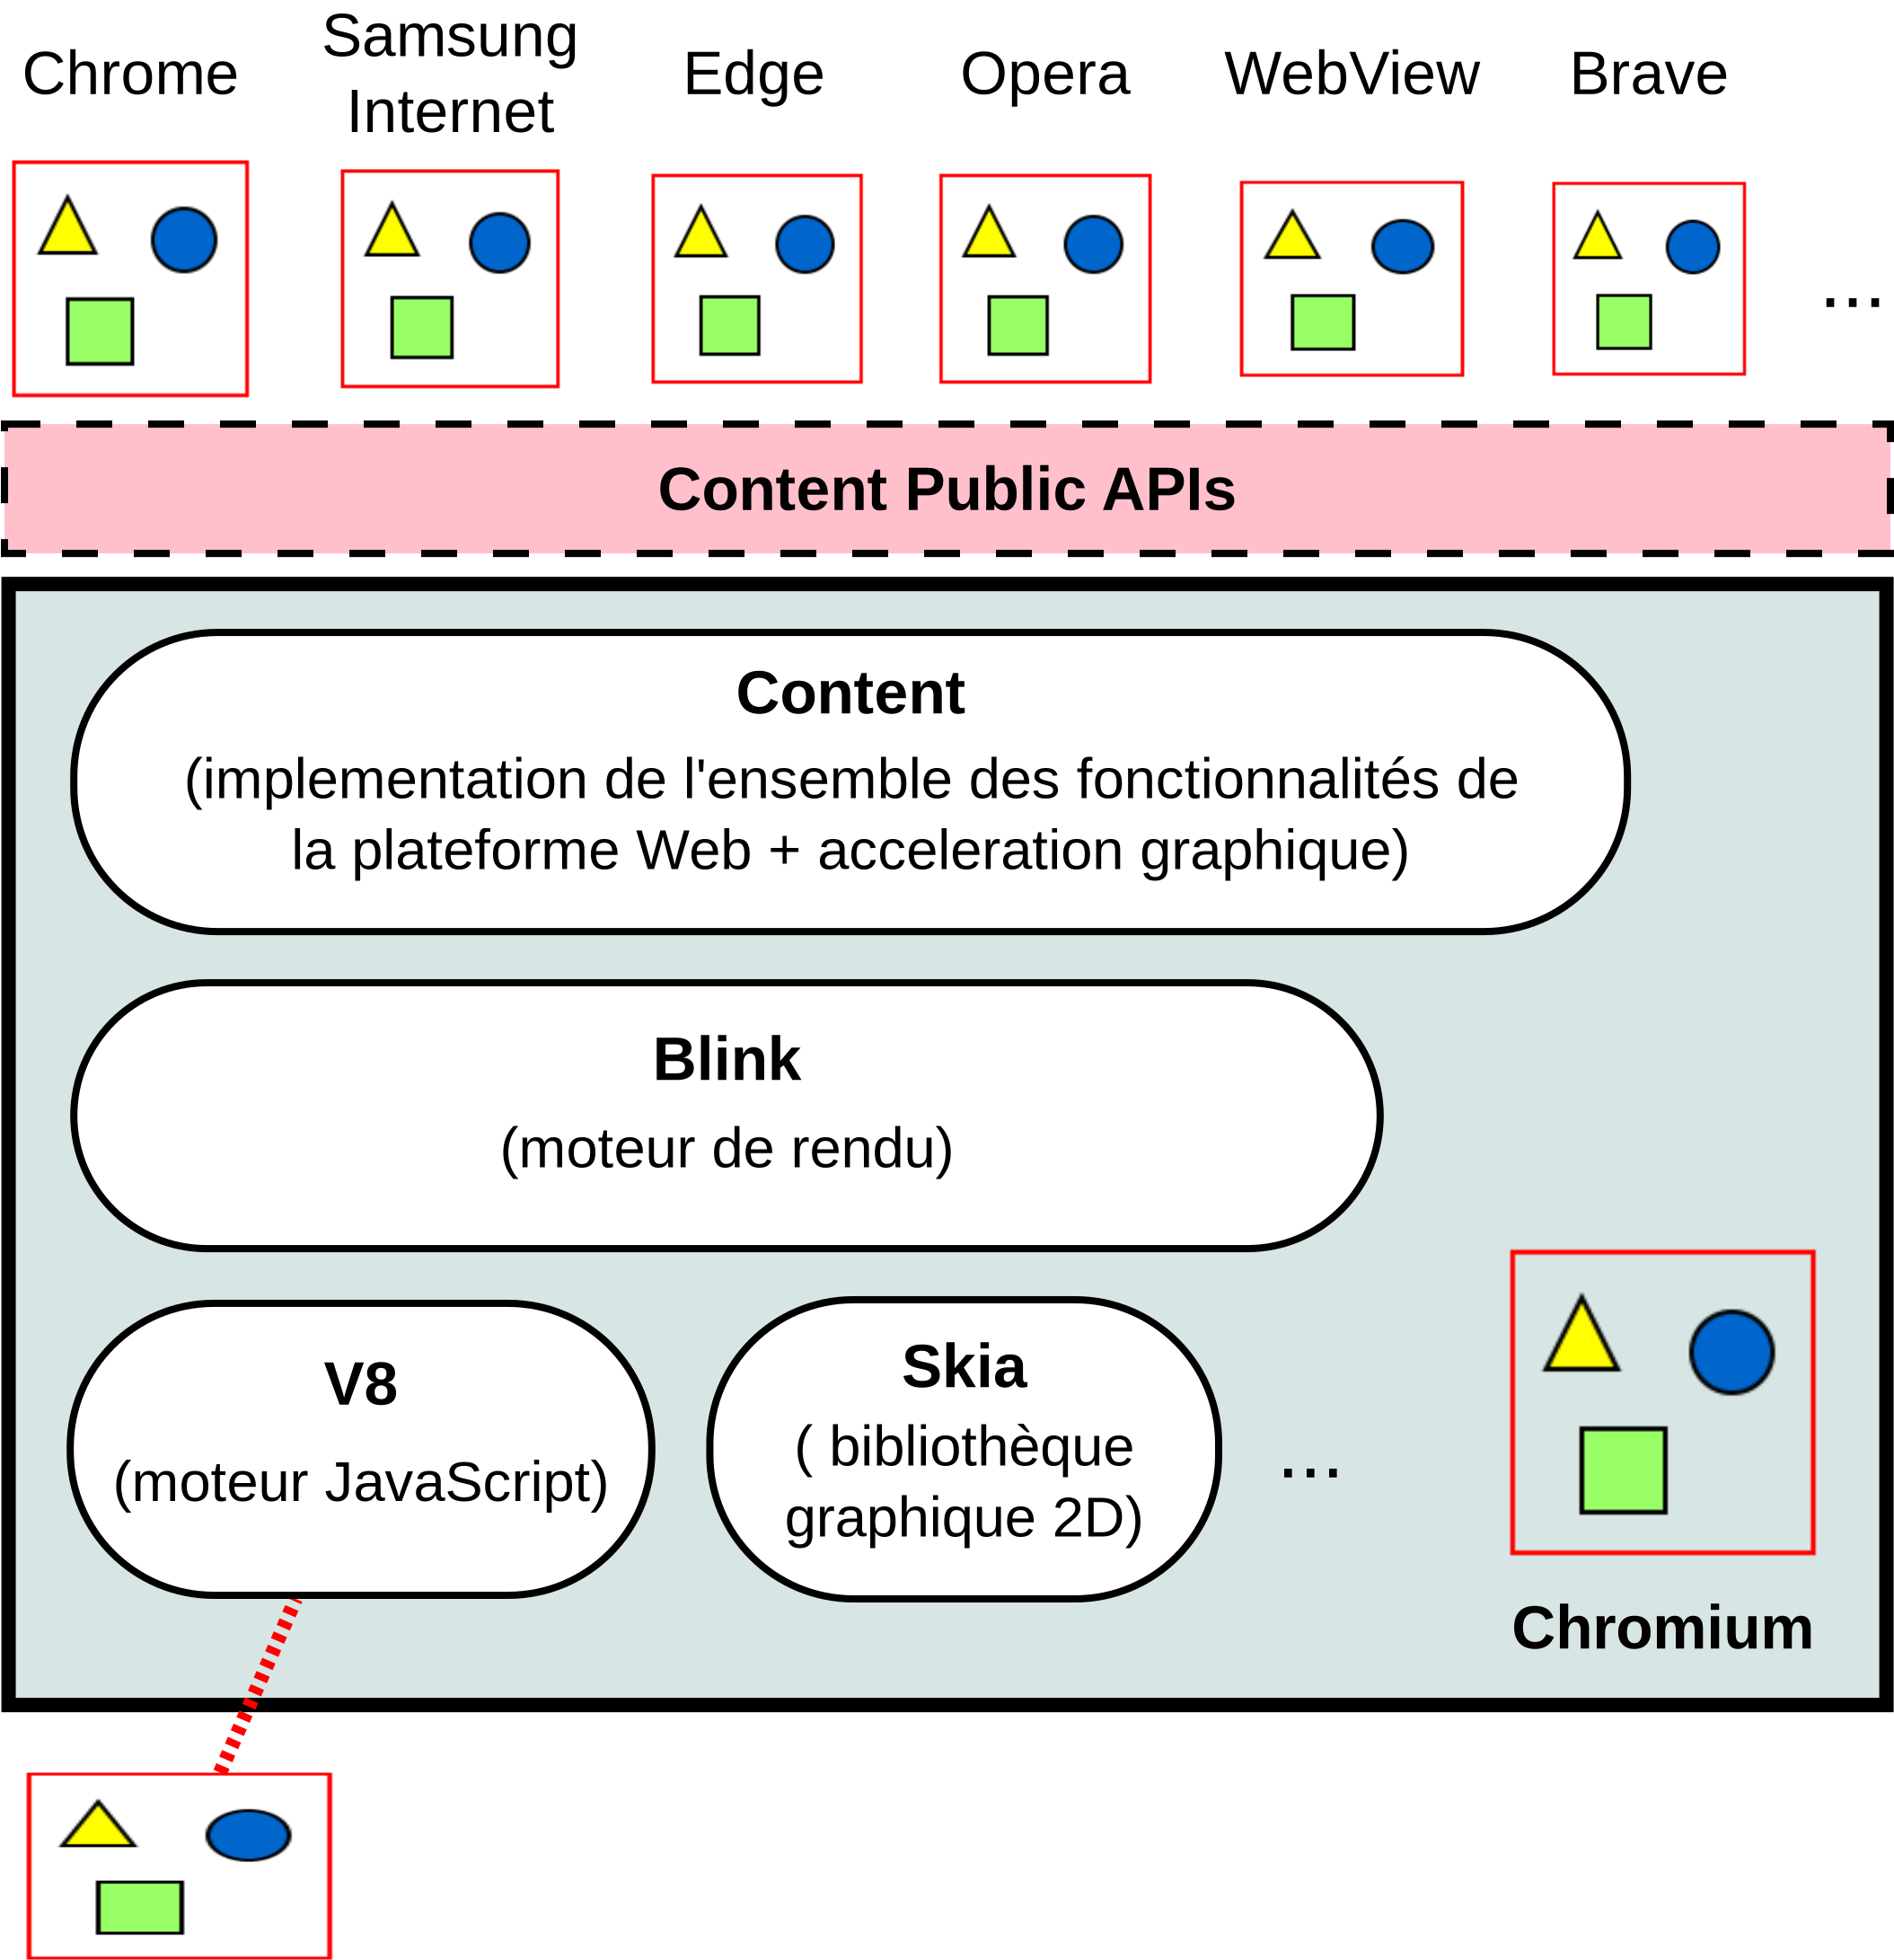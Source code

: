 <?xml version="1.0" encoding="UTF-8"?>
<dia:diagram xmlns:dia="http://www.lysator.liu.se/~alla/dia/">
  <dia:layer name="Background" visible="true" active="true">
    <dia:object type="Standard - Text" version="1" id="O0">
      <dia:attribute name="obj_pos">
        <dia:point val="25.751,19.908"/>
      </dia:attribute>
      <dia:attribute name="obj_bb">
        <dia:rectangle val="25.751,19.328;25.751,20.044"/>
      </dia:attribute>
      <dia:attribute name="text">
        <dia:composite type="text">
          <dia:attribute name="string">
            <dia:string>##</dia:string>
          </dia:attribute>
          <dia:attribute name="font">
            <dia:font family="Liberation Sans" style="0" name="Courier"/>
          </dia:attribute>
          <dia:attribute name="height">
            <dia:real val="0.8"/>
          </dia:attribute>
          <dia:attribute name="pos">
            <dia:point val="25.751,19.908"/>
          </dia:attribute>
          <dia:attribute name="color">
            <dia:color val="#000000"/>
          </dia:attribute>
          <dia:attribute name="alignment">
            <dia:enum val="0"/>
          </dia:attribute>
        </dia:composite>
      </dia:attribute>
      <dia:attribute name="valign">
        <dia:enum val="3"/>
      </dia:attribute>
    </dia:object>
    <dia:object type="Standard - Text" version="1" id="O1">
      <dia:attribute name="obj_pos">
        <dia:point val="14.725,20.65"/>
      </dia:attribute>
      <dia:attribute name="obj_bb">
        <dia:rectangle val="14.725,20.071;14.725,20.786"/>
      </dia:attribute>
      <dia:attribute name="text">
        <dia:composite type="text">
          <dia:attribute name="string">
            <dia:string>##</dia:string>
          </dia:attribute>
          <dia:attribute name="font">
            <dia:font family="Liberation Sans" style="0" name="Courier"/>
          </dia:attribute>
          <dia:attribute name="height">
            <dia:real val="0.8"/>
          </dia:attribute>
          <dia:attribute name="pos">
            <dia:point val="14.725,20.65"/>
          </dia:attribute>
          <dia:attribute name="color">
            <dia:color val="#000000"/>
          </dia:attribute>
          <dia:attribute name="alignment">
            <dia:enum val="0"/>
          </dia:attribute>
        </dia:composite>
      </dia:attribute>
      <dia:attribute name="valign">
        <dia:enum val="3"/>
      </dia:attribute>
    </dia:object>
    <dia:object type="Flowchart - Box" version="0" id="O2">
      <dia:attribute name="obj_pos">
        <dia:point val="13.316,13.55"/>
      </dia:attribute>
      <dia:attribute name="obj_bb">
        <dia:rectangle val="13.216,13.45;39.553,29.25"/>
      </dia:attribute>
      <dia:attribute name="elem_corner">
        <dia:point val="13.316,13.55"/>
      </dia:attribute>
      <dia:attribute name="elem_width">
        <dia:real val="26.138"/>
      </dia:attribute>
      <dia:attribute name="elem_height">
        <dia:real val="15.6"/>
      </dia:attribute>
      <dia:attribute name="border_width">
        <dia:real val="0.2"/>
      </dia:attribute>
      <dia:attribute name="inner_color">
        <dia:color val="#d8e5e5"/>
      </dia:attribute>
      <dia:attribute name="show_background">
        <dia:boolean val="true"/>
      </dia:attribute>
      <dia:attribute name="padding">
        <dia:real val="0.5"/>
      </dia:attribute>
      <dia:attribute name="text">
        <dia:composite type="text">
          <dia:attribute name="string">
            <dia:string>##</dia:string>
          </dia:attribute>
          <dia:attribute name="font">
            <dia:font family="Liberation Sans" style="0" name="Courier"/>
          </dia:attribute>
          <dia:attribute name="height">
            <dia:real val="0.885"/>
          </dia:attribute>
          <dia:attribute name="pos">
            <dia:point val="26.384,21.548"/>
          </dia:attribute>
          <dia:attribute name="color">
            <dia:color val="#000000"/>
          </dia:attribute>
          <dia:attribute name="alignment">
            <dia:enum val="1"/>
          </dia:attribute>
        </dia:composite>
      </dia:attribute>
    </dia:object>
    <dia:object type="Flowchart - Box" version="0" id="O3">
      <dia:attribute name="obj_pos">
        <dia:point val="14.224,14.224"/>
      </dia:attribute>
      <dia:attribute name="obj_bb">
        <dia:rectangle val="14.174,14.174;35.899,18.438"/>
      </dia:attribute>
      <dia:attribute name="elem_corner">
        <dia:point val="14.224,14.224"/>
      </dia:attribute>
      <dia:attribute name="elem_width">
        <dia:real val="21.625"/>
      </dia:attribute>
      <dia:attribute name="elem_height">
        <dia:real val="4.163"/>
      </dia:attribute>
      <dia:attribute name="border_width">
        <dia:real val="0.1"/>
      </dia:attribute>
      <dia:attribute name="show_background">
        <dia:boolean val="true"/>
      </dia:attribute>
      <dia:attribute name="corner_radius">
        <dia:real val="2"/>
      </dia:attribute>
      <dia:attribute name="padding">
        <dia:real val="0.5"/>
      </dia:attribute>
      <dia:attribute name="text">
        <dia:composite type="text">
          <dia:attribute name="string">
            <dia:string>#
(implementation de l'ensemble des fonctionnalités de
la plateforme Web + acceleration graphique)#</dia:string>
          </dia:attribute>
          <dia:attribute name="font">
            <dia:font family="Liberation Sans" style="0" name="Courier"/>
          </dia:attribute>
          <dia:attribute name="height">
            <dia:real val="0.988"/>
          </dia:attribute>
          <dia:attribute name="pos">
            <dia:point val="25.036,15.54"/>
          </dia:attribute>
          <dia:attribute name="color">
            <dia:color val="#000000"/>
          </dia:attribute>
          <dia:attribute name="alignment">
            <dia:enum val="1"/>
          </dia:attribute>
        </dia:composite>
      </dia:attribute>
    </dia:object>
    <dia:object type="Flowchart - Box" version="0" id="O4">
      <dia:attribute name="obj_pos">
        <dia:point val="14.224,19.099"/>
      </dia:attribute>
      <dia:attribute name="obj_bb">
        <dia:rectangle val="14.174,19.049;32.456,22.849"/>
      </dia:attribute>
      <dia:attribute name="elem_corner">
        <dia:point val="14.224,19.099"/>
      </dia:attribute>
      <dia:attribute name="elem_width">
        <dia:real val="18.183"/>
      </dia:attribute>
      <dia:attribute name="elem_height">
        <dia:real val="3.7"/>
      </dia:attribute>
      <dia:attribute name="border_width">
        <dia:real val="0.1"/>
      </dia:attribute>
      <dia:attribute name="show_background">
        <dia:boolean val="true"/>
      </dia:attribute>
      <dia:attribute name="corner_radius">
        <dia:real val="2"/>
      </dia:attribute>
      <dia:attribute name="padding">
        <dia:real val="0.5"/>
      </dia:attribute>
      <dia:attribute name="text">
        <dia:composite type="text">
          <dia:attribute name="string">
            <dia:string>#
(moteur de rendu)#</dia:string>
          </dia:attribute>
          <dia:attribute name="font">
            <dia:font family="Liberation Sans" style="0" name="Courier"/>
          </dia:attribute>
          <dia:attribute name="height">
            <dia:real val="0.988"/>
          </dia:attribute>
          <dia:attribute name="pos">
            <dia:point val="23.315,20.677"/>
          </dia:attribute>
          <dia:attribute name="color">
            <dia:color val="#000000"/>
          </dia:attribute>
          <dia:attribute name="alignment">
            <dia:enum val="1"/>
          </dia:attribute>
        </dia:composite>
      </dia:attribute>
    </dia:object>
    <dia:object type="Standard - Text" version="1" id="O5">
      <dia:attribute name="obj_pos">
        <dia:point val="26.384,21.35"/>
      </dia:attribute>
      <dia:attribute name="obj_bb">
        <dia:rectangle val="26.384,20.771;26.384,21.486"/>
      </dia:attribute>
      <dia:attribute name="text">
        <dia:composite type="text">
          <dia:attribute name="string">
            <dia:string>##</dia:string>
          </dia:attribute>
          <dia:attribute name="font">
            <dia:font family="Liberation Sans" style="0" name="Courier"/>
          </dia:attribute>
          <dia:attribute name="height">
            <dia:real val="0.8"/>
          </dia:attribute>
          <dia:attribute name="pos">
            <dia:point val="26.384,21.35"/>
          </dia:attribute>
          <dia:attribute name="color">
            <dia:color val="#000000"/>
          </dia:attribute>
          <dia:attribute name="alignment">
            <dia:enum val="0"/>
          </dia:attribute>
        </dia:composite>
      </dia:attribute>
      <dia:attribute name="valign">
        <dia:enum val="3"/>
      </dia:attribute>
      <dia:connections>
        <dia:connection handle="0" to="O2" connection="16"/>
      </dia:connections>
    </dia:object>
    <dia:object type="Standard - Text" version="1" id="O6">
      <dia:attribute name="obj_pos">
        <dia:point val="26.384,21.35"/>
      </dia:attribute>
      <dia:attribute name="obj_bb">
        <dia:rectangle val="26.384,20.771;26.384,21.486"/>
      </dia:attribute>
      <dia:attribute name="text">
        <dia:composite type="text">
          <dia:attribute name="string">
            <dia:string>##</dia:string>
          </dia:attribute>
          <dia:attribute name="font">
            <dia:font family="Liberation Sans" style="0" name="Courier"/>
          </dia:attribute>
          <dia:attribute name="height">
            <dia:real val="0.8"/>
          </dia:attribute>
          <dia:attribute name="pos">
            <dia:point val="26.384,21.35"/>
          </dia:attribute>
          <dia:attribute name="color">
            <dia:color val="#000000"/>
          </dia:attribute>
          <dia:attribute name="alignment">
            <dia:enum val="0"/>
          </dia:attribute>
        </dia:composite>
      </dia:attribute>
      <dia:attribute name="valign">
        <dia:enum val="3"/>
      </dia:attribute>
      <dia:connections>
        <dia:connection handle="0" to="O2" connection="16"/>
      </dia:connections>
    </dia:object>
    <dia:object type="Standard - Text" version="1" id="O7">
      <dia:attribute name="obj_pos">
        <dia:point val="26.384,21.35"/>
      </dia:attribute>
      <dia:attribute name="obj_bb">
        <dia:rectangle val="26.384,20.771;26.384,21.486"/>
      </dia:attribute>
      <dia:attribute name="text">
        <dia:composite type="text">
          <dia:attribute name="string">
            <dia:string>##</dia:string>
          </dia:attribute>
          <dia:attribute name="font">
            <dia:font family="Liberation Sans" style="0" name="Courier"/>
          </dia:attribute>
          <dia:attribute name="height">
            <dia:real val="0.8"/>
          </dia:attribute>
          <dia:attribute name="pos">
            <dia:point val="26.384,21.35"/>
          </dia:attribute>
          <dia:attribute name="color">
            <dia:color val="#000000"/>
          </dia:attribute>
          <dia:attribute name="alignment">
            <dia:enum val="0"/>
          </dia:attribute>
        </dia:composite>
      </dia:attribute>
      <dia:attribute name="valign">
        <dia:enum val="3"/>
      </dia:attribute>
      <dia:connections>
        <dia:connection handle="0" to="O2" connection="16"/>
      </dia:connections>
    </dia:object>
    <dia:object type="Standard - Text" version="1" id="O8">
      <dia:attribute name="obj_pos">
        <dia:point val="36.343,28.363"/>
      </dia:attribute>
      <dia:attribute name="obj_bb">
        <dia:rectangle val="34.225,27.596;38.46,28.542"/>
      </dia:attribute>
      <dia:attribute name="text">
        <dia:composite type="text">
          <dia:attribute name="string">
            <dia:string>#Chromium#</dia:string>
          </dia:attribute>
          <dia:attribute name="font">
            <dia:font family="Liberation Sans" style="80" name="Courier"/>
          </dia:attribute>
          <dia:attribute name="height">
            <dia:real val="1.058"/>
          </dia:attribute>
          <dia:attribute name="pos">
            <dia:point val="36.343,28.363"/>
          </dia:attribute>
          <dia:attribute name="color">
            <dia:color val="#000000"/>
          </dia:attribute>
          <dia:attribute name="alignment">
            <dia:enum val="1"/>
          </dia:attribute>
        </dia:composite>
      </dia:attribute>
      <dia:attribute name="valign">
        <dia:enum val="3"/>
      </dia:attribute>
    </dia:object>
    <dia:object type="Standard - Image" version="0" id="O9">
      <dia:attribute name="obj_pos">
        <dia:point val="34.218,22.815"/>
      </dia:attribute>
      <dia:attribute name="obj_bb">
        <dia:rectangle val="34.167,22.765;38.517,27.115"/>
      </dia:attribute>
      <dia:attribute name="elem_corner">
        <dia:point val="34.218,22.815"/>
      </dia:attribute>
      <dia:attribute name="elem_width">
        <dia:real val="4.25"/>
      </dia:attribute>
      <dia:attribute name="elem_height">
        <dia:real val="4.25"/>
      </dia:attribute>
      <dia:attribute name="draw_border">
        <dia:boolean val="false"/>
      </dia:attribute>
      <dia:attribute name="keep_aspect">
        <dia:boolean val="true"/>
      </dia:attribute>
      <dia:attribute name="file">
        <dia:string>#/home/noel/Images/Chromium_Material_Icon.png#</dia:string>
      </dia:attribute>
    </dia:object>
    <dia:object type="Standard - Line" version="0" id="O10">
      <dia:attribute name="obj_pos">
        <dia:point val="16.303,29.992"/>
      </dia:attribute>
      <dia:attribute name="obj_bb">
        <dia:rectangle val="16.171,27.542;17.445,30.124"/>
      </dia:attribute>
      <dia:attribute name="conn_endpoints">
        <dia:point val="16.303,29.992"/>
        <dia:point val="17.314,27.674"/>
      </dia:attribute>
      <dia:attribute name="numcp">
        <dia:int val="1"/>
      </dia:attribute>
      <dia:attribute name="line_color">
        <dia:color val="#ff0000"/>
      </dia:attribute>
      <dia:attribute name="line_width">
        <dia:real val="0.2"/>
      </dia:attribute>
      <dia:attribute name="line_style">
        <dia:enum val="4"/>
      </dia:attribute>
      <dia:connections>
        <dia:connection handle="0" to="O14" connection="8"/>
        <dia:connection handle="1" to="O11" connection="16"/>
      </dia:connections>
    </dia:object>
    <dia:object type="Flowchart - Box" version="0" id="O11">
      <dia:attribute name="obj_pos">
        <dia:point val="14.174,23.56"/>
      </dia:attribute>
      <dia:attribute name="obj_bb">
        <dia:rectangle val="14.124,23.51;22.319,27.673"/>
      </dia:attribute>
      <dia:attribute name="elem_corner">
        <dia:point val="14.174,23.56"/>
      </dia:attribute>
      <dia:attribute name="elem_width">
        <dia:real val="8.095"/>
      </dia:attribute>
      <dia:attribute name="elem_height">
        <dia:real val="4.063"/>
      </dia:attribute>
      <dia:attribute name="border_width">
        <dia:real val="0.1"/>
      </dia:attribute>
      <dia:attribute name="show_background">
        <dia:boolean val="true"/>
      </dia:attribute>
      <dia:attribute name="corner_radius">
        <dia:real val="2"/>
      </dia:attribute>
      <dia:attribute name="padding">
        <dia:real val="0.5"/>
      </dia:attribute>
      <dia:attribute name="text">
        <dia:composite type="text">
          <dia:attribute name="string">
            <dia:string>#
(moteur JavaScript)#</dia:string>
          </dia:attribute>
          <dia:attribute name="font">
            <dia:font family="Liberation Sans" style="0" name="Courier"/>
          </dia:attribute>
          <dia:attribute name="height">
            <dia:real val="0.988"/>
          </dia:attribute>
          <dia:attribute name="pos">
            <dia:point val="18.221,25.319"/>
          </dia:attribute>
          <dia:attribute name="color">
            <dia:color val="#000000"/>
          </dia:attribute>
          <dia:attribute name="alignment">
            <dia:enum val="1"/>
          </dia:attribute>
        </dia:composite>
      </dia:attribute>
    </dia:object>
    <dia:object type="Flowchart - Box" version="0" id="O12">
      <dia:attribute name="obj_pos">
        <dia:point val="23.077,23.51"/>
      </dia:attribute>
      <dia:attribute name="obj_bb">
        <dia:rectangle val="23.027,23.46;30.209,27.723"/>
      </dia:attribute>
      <dia:attribute name="elem_corner">
        <dia:point val="23.077,23.51"/>
      </dia:attribute>
      <dia:attribute name="elem_width">
        <dia:real val="7.082"/>
      </dia:attribute>
      <dia:attribute name="elem_height">
        <dia:real val="4.163"/>
      </dia:attribute>
      <dia:attribute name="border_width">
        <dia:real val="0.1"/>
      </dia:attribute>
      <dia:attribute name="show_background">
        <dia:boolean val="true"/>
      </dia:attribute>
      <dia:attribute name="corner_radius">
        <dia:real val="2"/>
      </dia:attribute>
      <dia:attribute name="padding">
        <dia:real val="0.5"/>
      </dia:attribute>
      <dia:attribute name="text">
        <dia:composite type="text">
          <dia:attribute name="string">
            <dia:string>#
( bibliothèque
graphique 2D)#</dia:string>
          </dia:attribute>
          <dia:attribute name="font">
            <dia:font family="Liberation Sans" style="0" name="Courier"/>
          </dia:attribute>
          <dia:attribute name="height">
            <dia:real val="0.988"/>
          </dia:attribute>
          <dia:attribute name="pos">
            <dia:point val="26.618,24.825"/>
          </dia:attribute>
          <dia:attribute name="color">
            <dia:color val="#000000"/>
          </dia:attribute>
          <dia:attribute name="alignment">
            <dia:enum val="1"/>
          </dia:attribute>
        </dia:composite>
      </dia:attribute>
    </dia:object>
    <dia:object type="Standard - Text" version="1" id="O13">
      <dia:attribute name="obj_pos">
        <dia:point val="30.968,25.983"/>
      </dia:attribute>
      <dia:attribute name="obj_bb">
        <dia:rectangle val="30.968,24.961;31.905,26.222"/>
      </dia:attribute>
      <dia:attribute name="text">
        <dia:composite type="text">
          <dia:attribute name="string">
            <dia:string>#...#</dia:string>
          </dia:attribute>
          <dia:attribute name="font">
            <dia:font family="Liberation Sans" style="0" name="Courier"/>
          </dia:attribute>
          <dia:attribute name="height">
            <dia:real val="1.411"/>
          </dia:attribute>
          <dia:attribute name="pos">
            <dia:point val="30.968,25.983"/>
          </dia:attribute>
          <dia:attribute name="color">
            <dia:color val="#000000"/>
          </dia:attribute>
          <dia:attribute name="alignment">
            <dia:enum val="0"/>
          </dia:attribute>
        </dia:composite>
      </dia:attribute>
      <dia:attribute name="valign">
        <dia:enum val="3"/>
      </dia:attribute>
    </dia:object>
    <dia:object type="Standard - Image" version="0" id="O14">
      <dia:attribute name="obj_pos">
        <dia:point val="13.568,30.091"/>
      </dia:attribute>
      <dia:attribute name="obj_bb">
        <dia:rectangle val="13.518,30.041;17.867,32.742"/>
      </dia:attribute>
      <dia:attribute name="elem_corner">
        <dia:point val="13.568,30.091"/>
      </dia:attribute>
      <dia:attribute name="elem_width">
        <dia:real val="4.25"/>
      </dia:attribute>
      <dia:attribute name="elem_height">
        <dia:real val="2.6"/>
      </dia:attribute>
      <dia:attribute name="draw_border">
        <dia:boolean val="false"/>
      </dia:attribute>
      <dia:attribute name="keep_aspect">
        <dia:boolean val="true"/>
      </dia:attribute>
      <dia:attribute name="file">
        <dia:string>#/home/noel/Images/Node.js_logo.svg#</dia:string>
      </dia:attribute>
    </dia:object>
    <dia:object type="Standard - Text" version="1" id="O15">
      <dia:attribute name="obj_pos">
        <dia:point val="23.439,15.35"/>
      </dia:attribute>
      <dia:attribute name="obj_bb">
        <dia:rectangle val="23.439,14.584;26.639,15.529"/>
      </dia:attribute>
      <dia:attribute name="text">
        <dia:composite type="text">
          <dia:attribute name="string">
            <dia:string>#Content#</dia:string>
          </dia:attribute>
          <dia:attribute name="font">
            <dia:font family="Liberation Sans" style="80" name="Courier"/>
          </dia:attribute>
          <dia:attribute name="height">
            <dia:real val="1.058"/>
          </dia:attribute>
          <dia:attribute name="pos">
            <dia:point val="23.439,15.35"/>
          </dia:attribute>
          <dia:attribute name="color">
            <dia:color val="#000000"/>
          </dia:attribute>
          <dia:attribute name="alignment">
            <dia:enum val="0"/>
          </dia:attribute>
        </dia:composite>
      </dia:attribute>
      <dia:attribute name="valign">
        <dia:enum val="3"/>
      </dia:attribute>
    </dia:object>
    <dia:object type="Standard - Text" version="1" id="O16">
      <dia:attribute name="obj_pos">
        <dia:point val="22.28,20.45"/>
      </dia:attribute>
      <dia:attribute name="obj_bb">
        <dia:rectangle val="22.28,19.683;24.35,20.629"/>
      </dia:attribute>
      <dia:attribute name="text">
        <dia:composite type="text">
          <dia:attribute name="string">
            <dia:string>#Blink#</dia:string>
          </dia:attribute>
          <dia:attribute name="font">
            <dia:font family="Liberation Sans" style="80" name="Courier"/>
          </dia:attribute>
          <dia:attribute name="height">
            <dia:real val="1.058"/>
          </dia:attribute>
          <dia:attribute name="pos">
            <dia:point val="22.28,20.45"/>
          </dia:attribute>
          <dia:attribute name="color">
            <dia:color val="#000000"/>
          </dia:attribute>
          <dia:attribute name="alignment">
            <dia:enum val="0"/>
          </dia:attribute>
        </dia:composite>
      </dia:attribute>
      <dia:attribute name="valign">
        <dia:enum val="3"/>
      </dia:attribute>
    </dia:object>
    <dia:object type="Standard - Text" version="1" id="O17">
      <dia:attribute name="obj_pos">
        <dia:point val="17.704,24.971"/>
      </dia:attribute>
      <dia:attribute name="obj_bb">
        <dia:rectangle val="17.704,24.205;18.739,25.151"/>
      </dia:attribute>
      <dia:attribute name="text">
        <dia:composite type="text">
          <dia:attribute name="string">
            <dia:string>#V8#</dia:string>
          </dia:attribute>
          <dia:attribute name="font">
            <dia:font family="Liberation Sans" style="80" name="Courier"/>
          </dia:attribute>
          <dia:attribute name="height">
            <dia:real val="1.058"/>
          </dia:attribute>
          <dia:attribute name="pos">
            <dia:point val="17.704,24.971"/>
          </dia:attribute>
          <dia:attribute name="color">
            <dia:color val="#000000"/>
          </dia:attribute>
          <dia:attribute name="alignment">
            <dia:enum val="0"/>
          </dia:attribute>
        </dia:composite>
      </dia:attribute>
      <dia:attribute name="valign">
        <dia:enum val="3"/>
      </dia:attribute>
    </dia:object>
    <dia:object type="Standard - Text" version="1" id="O18">
      <dia:attribute name="obj_pos">
        <dia:point val="25.748,24.727"/>
      </dia:attribute>
      <dia:attribute name="obj_bb">
        <dia:rectangle val="25.748,23.96;27.488,24.906"/>
      </dia:attribute>
      <dia:attribute name="text">
        <dia:composite type="text">
          <dia:attribute name="string">
            <dia:string>#Skia#</dia:string>
          </dia:attribute>
          <dia:attribute name="font">
            <dia:font family="Liberation Sans" style="80" name="Courier"/>
          </dia:attribute>
          <dia:attribute name="height">
            <dia:real val="1.058"/>
          </dia:attribute>
          <dia:attribute name="pos">
            <dia:point val="25.748,24.727"/>
          </dia:attribute>
          <dia:attribute name="color">
            <dia:color val="#000000"/>
          </dia:attribute>
          <dia:attribute name="alignment">
            <dia:enum val="0"/>
          </dia:attribute>
        </dia:composite>
      </dia:attribute>
      <dia:attribute name="valign">
        <dia:enum val="3"/>
      </dia:attribute>
    </dia:object>
    <dia:group>
      <dia:object type="Standard - Box" version="0" id="O19">
        <dia:attribute name="obj_pos">
          <dia:point val="13.259,11.325"/>
        </dia:attribute>
        <dia:attribute name="obj_bb">
          <dia:rectangle val="13.209,11.275;39.559,13.175"/>
        </dia:attribute>
        <dia:attribute name="elem_corner">
          <dia:point val="13.259,11.325"/>
        </dia:attribute>
        <dia:attribute name="elem_width">
          <dia:real val="26.25"/>
        </dia:attribute>
        <dia:attribute name="elem_height">
          <dia:real val="1.8"/>
        </dia:attribute>
        <dia:attribute name="border_width">
          <dia:real val="0.1"/>
        </dia:attribute>
        <dia:attribute name="inner_color">
          <dia:color val="#ffc0cb"/>
        </dia:attribute>
        <dia:attribute name="show_background">
          <dia:boolean val="true"/>
        </dia:attribute>
        <dia:attribute name="line_style">
          <dia:enum val="1"/>
        </dia:attribute>
        <dia:attribute name="dashlength">
          <dia:real val="0.5"/>
        </dia:attribute>
      </dia:object>
      <dia:object type="Standard - Text" version="1" id="O20">
        <dia:attribute name="obj_pos">
          <dia:point val="26.384,12.518"/>
        </dia:attribute>
        <dia:attribute name="obj_bb">
          <dia:rectangle val="22.353,11.752;30.416,12.698"/>
        </dia:attribute>
        <dia:attribute name="text">
          <dia:composite type="text">
            <dia:attribute name="string">
              <dia:string>#Content Public APIs#</dia:string>
            </dia:attribute>
            <dia:attribute name="font">
              <dia:font family="Liberation Sans" style="80" name="Courier"/>
            </dia:attribute>
            <dia:attribute name="height">
              <dia:real val="1.058"/>
            </dia:attribute>
            <dia:attribute name="pos">
              <dia:point val="26.384,12.518"/>
            </dia:attribute>
            <dia:attribute name="color">
              <dia:color val="#000000"/>
            </dia:attribute>
            <dia:attribute name="alignment">
              <dia:enum val="1"/>
            </dia:attribute>
          </dia:composite>
        </dia:attribute>
        <dia:attribute name="valign">
          <dia:enum val="3"/>
        </dia:attribute>
      </dia:object>
    </dia:group>
    <dia:group>
      <dia:object type="Standard - Text" version="1" id="O21">
        <dia:attribute name="obj_pos">
          <dia:point val="38.516,9.694"/>
        </dia:attribute>
        <dia:attribute name="obj_bb">
          <dia:rectangle val="38.516,8.672;39.453,9.933"/>
        </dia:attribute>
        <dia:attribute name="text">
          <dia:composite type="text">
            <dia:attribute name="string">
              <dia:string>#...#</dia:string>
            </dia:attribute>
            <dia:attribute name="font">
              <dia:font family="Liberation Sans" style="0" name="Courier"/>
            </dia:attribute>
            <dia:attribute name="height">
              <dia:real val="1.411"/>
            </dia:attribute>
            <dia:attribute name="pos">
              <dia:point val="38.516,9.694"/>
            </dia:attribute>
            <dia:attribute name="color">
              <dia:color val="#000000"/>
            </dia:attribute>
            <dia:attribute name="alignment">
              <dia:enum val="0"/>
            </dia:attribute>
          </dia:composite>
        </dia:attribute>
        <dia:attribute name="valign">
          <dia:enum val="3"/>
        </dia:attribute>
      </dia:object>
      <dia:group>
        <dia:object type="Standard - Image" version="0" id="O22">
          <dia:attribute name="obj_pos">
            <dia:point val="13.366,7.655"/>
          </dia:attribute>
          <dia:attribute name="obj_bb">
            <dia:rectangle val="13.316,7.605;16.711,11"/>
          </dia:attribute>
          <dia:attribute name="elem_corner">
            <dia:point val="13.366,7.655"/>
          </dia:attribute>
          <dia:attribute name="elem_width">
            <dia:real val="3.295"/>
          </dia:attribute>
          <dia:attribute name="elem_height">
            <dia:real val="3.295"/>
          </dia:attribute>
          <dia:attribute name="draw_border">
            <dia:boolean val="false"/>
          </dia:attribute>
          <dia:attribute name="keep_aspect">
            <dia:boolean val="true"/>
          </dia:attribute>
          <dia:attribute name="file">
            <dia:string>#/home/noel/Images/Google_Chrome_icon_(September_2014).svg#</dia:string>
          </dia:attribute>
        </dia:object>
        <dia:object type="Standard - Text" version="1" id="O23">
          <dia:attribute name="obj_pos">
            <dia:point val="15.013,6.732"/>
          </dia:attribute>
          <dia:attribute name="obj_bb">
            <dia:rectangle val="13.508,5.966;16.518,6.912"/>
          </dia:attribute>
          <dia:attribute name="text">
            <dia:composite type="text">
              <dia:attribute name="string">
                <dia:string>#Chrome#</dia:string>
              </dia:attribute>
              <dia:attribute name="font">
                <dia:font family="Liberation Sans" style="0" name="Courier"/>
              </dia:attribute>
              <dia:attribute name="height">
                <dia:real val="1.058"/>
              </dia:attribute>
              <dia:attribute name="pos">
                <dia:point val="15.013,6.732"/>
              </dia:attribute>
              <dia:attribute name="color">
                <dia:color val="#000000"/>
              </dia:attribute>
              <dia:attribute name="alignment">
                <dia:enum val="1"/>
              </dia:attribute>
            </dia:composite>
          </dia:attribute>
          <dia:attribute name="valign">
            <dia:enum val="3"/>
          </dia:attribute>
        </dia:object>
      </dia:group>
      <dia:group>
        <dia:object type="Standard - Image" version="0" id="O24">
          <dia:attribute name="obj_pos">
            <dia:point val="17.941,7.78"/>
          </dia:attribute>
          <dia:attribute name="obj_bb">
            <dia:rectangle val="17.89,7.73;21.035,10.875"/>
          </dia:attribute>
          <dia:attribute name="elem_corner">
            <dia:point val="17.941,7.78"/>
          </dia:attribute>
          <dia:attribute name="elem_width">
            <dia:real val="3.045"/>
          </dia:attribute>
          <dia:attribute name="elem_height">
            <dia:real val="3.045"/>
          </dia:attribute>
          <dia:attribute name="draw_border">
            <dia:boolean val="false"/>
          </dia:attribute>
          <dia:attribute name="keep_aspect">
            <dia:boolean val="true"/>
          </dia:attribute>
          <dia:attribute name="file">
            <dia:string>#/home/noel/Images/Samsung_Internet_logo.svg#</dia:string>
          </dia:attribute>
        </dia:object>
        <dia:object type="Standard - Text" version="1" id="O25">
          <dia:attribute name="obj_pos">
            <dia:point val="19.463,6.203"/>
          </dia:attribute>
          <dia:attribute name="obj_bb">
            <dia:rectangle val="17.677,5.437;21.249,7.441"/>
          </dia:attribute>
          <dia:attribute name="text">
            <dia:composite type="text">
              <dia:attribute name="string">
                <dia:string>#Samsung
Internet#</dia:string>
              </dia:attribute>
              <dia:attribute name="font">
                <dia:font family="Liberation Sans" style="0" name="Courier"/>
              </dia:attribute>
              <dia:attribute name="height">
                <dia:real val="1.058"/>
              </dia:attribute>
              <dia:attribute name="pos">
                <dia:point val="19.463,6.203"/>
              </dia:attribute>
              <dia:attribute name="color">
                <dia:color val="#000000"/>
              </dia:attribute>
              <dia:attribute name="alignment">
                <dia:enum val="1"/>
              </dia:attribute>
            </dia:composite>
          </dia:attribute>
          <dia:attribute name="valign">
            <dia:enum val="3"/>
          </dia:attribute>
        </dia:object>
      </dia:group>
      <dia:group>
        <dia:object type="Standard - Image" version="0" id="O26">
          <dia:attribute name="obj_pos">
            <dia:point val="22.265,7.843"/>
          </dia:attribute>
          <dia:attribute name="obj_bb">
            <dia:rectangle val="22.215,7.793;25.256,10.812"/>
          </dia:attribute>
          <dia:attribute name="elem_corner">
            <dia:point val="22.265,7.843"/>
          </dia:attribute>
          <dia:attribute name="elem_width">
            <dia:real val="2.941"/>
          </dia:attribute>
          <dia:attribute name="elem_height">
            <dia:real val="2.919"/>
          </dia:attribute>
          <dia:attribute name="draw_border">
            <dia:boolean val="false"/>
          </dia:attribute>
          <dia:attribute name="keep_aspect">
            <dia:boolean val="true"/>
          </dia:attribute>
          <dia:attribute name="file">
            <dia:string>#/home/noel/Images/Logo_Microsoft_Edge.png#</dia:string>
          </dia:attribute>
        </dia:object>
        <dia:object type="Standard - Text" version="1" id="O27">
          <dia:attribute name="obj_pos">
            <dia:point val="23.692,6.732"/>
          </dia:attribute>
          <dia:attribute name="obj_bb">
            <dia:rectangle val="22.704,5.966;24.679,6.912"/>
          </dia:attribute>
          <dia:attribute name="text">
            <dia:composite type="text">
              <dia:attribute name="string">
                <dia:string>#Edge#</dia:string>
              </dia:attribute>
              <dia:attribute name="font">
                <dia:font family="Liberation Sans" style="0" name="Courier"/>
              </dia:attribute>
              <dia:attribute name="height">
                <dia:real val="1.058"/>
              </dia:attribute>
              <dia:attribute name="pos">
                <dia:point val="23.692,6.732"/>
              </dia:attribute>
              <dia:attribute name="color">
                <dia:color val="#000000"/>
              </dia:attribute>
              <dia:attribute name="alignment">
                <dia:enum val="1"/>
              </dia:attribute>
            </dia:composite>
          </dia:attribute>
          <dia:attribute name="valign">
            <dia:enum val="3"/>
          </dia:attribute>
        </dia:object>
      </dia:group>
      <dia:group>
        <dia:object type="Standard - Image" version="0" id="O28">
          <dia:attribute name="obj_pos">
            <dia:point val="26.272,7.843"/>
          </dia:attribute>
          <dia:attribute name="obj_bb">
            <dia:rectangle val="26.222,7.793;29.277,10.812"/>
          </dia:attribute>
          <dia:attribute name="elem_corner">
            <dia:point val="26.272,7.843"/>
          </dia:attribute>
          <dia:attribute name="elem_width">
            <dia:real val="2.955"/>
          </dia:attribute>
          <dia:attribute name="elem_height">
            <dia:real val="2.919"/>
          </dia:attribute>
          <dia:attribute name="draw_border">
            <dia:boolean val="false"/>
          </dia:attribute>
          <dia:attribute name="keep_aspect">
            <dia:boolean val="true"/>
          </dia:attribute>
          <dia:attribute name="file">
            <dia:string>#/home/noel/Images/Opera_2015_icon.svg#</dia:string>
          </dia:attribute>
        </dia:object>
        <dia:object type="Standard - Text" version="1" id="O29">
          <dia:attribute name="obj_pos">
            <dia:point val="27.75,6.732"/>
          </dia:attribute>
          <dia:attribute name="obj_bb">
            <dia:rectangle val="26.575,5.966;28.925,6.912"/>
          </dia:attribute>
          <dia:attribute name="text">
            <dia:composite type="text">
              <dia:attribute name="string">
                <dia:string>#Opera#</dia:string>
              </dia:attribute>
              <dia:attribute name="font">
                <dia:font family="Liberation Sans" style="0" name="Courier"/>
              </dia:attribute>
              <dia:attribute name="height">
                <dia:real val="1.058"/>
              </dia:attribute>
              <dia:attribute name="pos">
                <dia:point val="27.75,6.732"/>
              </dia:attribute>
              <dia:attribute name="color">
                <dia:color val="#000000"/>
              </dia:attribute>
              <dia:attribute name="alignment">
                <dia:enum val="1"/>
              </dia:attribute>
            </dia:composite>
          </dia:attribute>
          <dia:attribute name="valign">
            <dia:enum val="3"/>
          </dia:attribute>
        </dia:object>
      </dia:group>
      <dia:group>
        <dia:object type="Standard - Image" version="0" id="O30">
          <dia:attribute name="obj_pos">
            <dia:point val="30.455,7.94"/>
          </dia:attribute>
          <dia:attribute name="obj_bb">
            <dia:rectangle val="30.405,7.89;33.627,10.715"/>
          </dia:attribute>
          <dia:attribute name="elem_corner">
            <dia:point val="30.455,7.94"/>
          </dia:attribute>
          <dia:attribute name="elem_width">
            <dia:real val="3.122"/>
          </dia:attribute>
          <dia:attribute name="elem_height">
            <dia:real val="2.725"/>
          </dia:attribute>
          <dia:attribute name="draw_border">
            <dia:boolean val="false"/>
          </dia:attribute>
          <dia:attribute name="keep_aspect">
            <dia:boolean val="true"/>
          </dia:attribute>
          <dia:attribute name="file">
            <dia:string>#/home/noel/Images/Android_logo_2019.svg#</dia:string>
          </dia:attribute>
        </dia:object>
        <dia:object type="Standard - Text" version="1" id="O31">
          <dia:attribute name="obj_pos">
            <dia:point val="32.016,6.732"/>
          </dia:attribute>
          <dia:attribute name="obj_bb">
            <dia:rectangle val="30.243,5.966;33.788,6.912"/>
          </dia:attribute>
          <dia:attribute name="text">
            <dia:composite type="text">
              <dia:attribute name="string">
                <dia:string>#WebView#</dia:string>
              </dia:attribute>
              <dia:attribute name="font">
                <dia:font family="Liberation Sans" style="0" name="Courier"/>
              </dia:attribute>
              <dia:attribute name="height">
                <dia:real val="1.058"/>
              </dia:attribute>
              <dia:attribute name="pos">
                <dia:point val="32.016,6.732"/>
              </dia:attribute>
              <dia:attribute name="color">
                <dia:color val="#000000"/>
              </dia:attribute>
              <dia:attribute name="alignment">
                <dia:enum val="1"/>
              </dia:attribute>
            </dia:composite>
          </dia:attribute>
          <dia:attribute name="valign">
            <dia:enum val="3"/>
          </dia:attribute>
        </dia:object>
      </dia:group>
      <dia:group>
        <dia:object type="Standard - Image" version="0" id="O32">
          <dia:attribute name="obj_pos">
            <dia:point val="34.804,7.955"/>
          </dia:attribute>
          <dia:attribute name="obj_bb">
            <dia:rectangle val="34.755,7.905;37.55,10.7"/>
          </dia:attribute>
          <dia:attribute name="elem_corner">
            <dia:point val="34.804,7.955"/>
          </dia:attribute>
          <dia:attribute name="elem_width">
            <dia:real val="2.695"/>
          </dia:attribute>
          <dia:attribute name="elem_height">
            <dia:real val="2.695"/>
          </dia:attribute>
          <dia:attribute name="draw_border">
            <dia:boolean val="false"/>
          </dia:attribute>
          <dia:attribute name="keep_aspect">
            <dia:boolean val="true"/>
          </dia:attribute>
          <dia:attribute name="file">
            <dia:string>#/home/noel/Images/Brave_lion.png#</dia:string>
          </dia:attribute>
        </dia:object>
        <dia:object type="Standard - Text" version="1" id="O33">
          <dia:attribute name="obj_pos">
            <dia:point val="36.152,6.732"/>
          </dia:attribute>
          <dia:attribute name="obj_bb">
            <dia:rectangle val="35.047,5.966;37.257,6.912"/>
          </dia:attribute>
          <dia:attribute name="text">
            <dia:composite type="text">
              <dia:attribute name="string">
                <dia:string>#Brave#</dia:string>
              </dia:attribute>
              <dia:attribute name="font">
                <dia:font family="Liberation Sans" style="0" name="Courier"/>
              </dia:attribute>
              <dia:attribute name="height">
                <dia:real val="1.058"/>
              </dia:attribute>
              <dia:attribute name="pos">
                <dia:point val="36.152,6.732"/>
              </dia:attribute>
              <dia:attribute name="color">
                <dia:color val="#000000"/>
              </dia:attribute>
              <dia:attribute name="alignment">
                <dia:enum val="1"/>
              </dia:attribute>
            </dia:composite>
          </dia:attribute>
          <dia:attribute name="valign">
            <dia:enum val="3"/>
          </dia:attribute>
        </dia:object>
      </dia:group>
    </dia:group>
  </dia:layer>
</dia:diagram>
